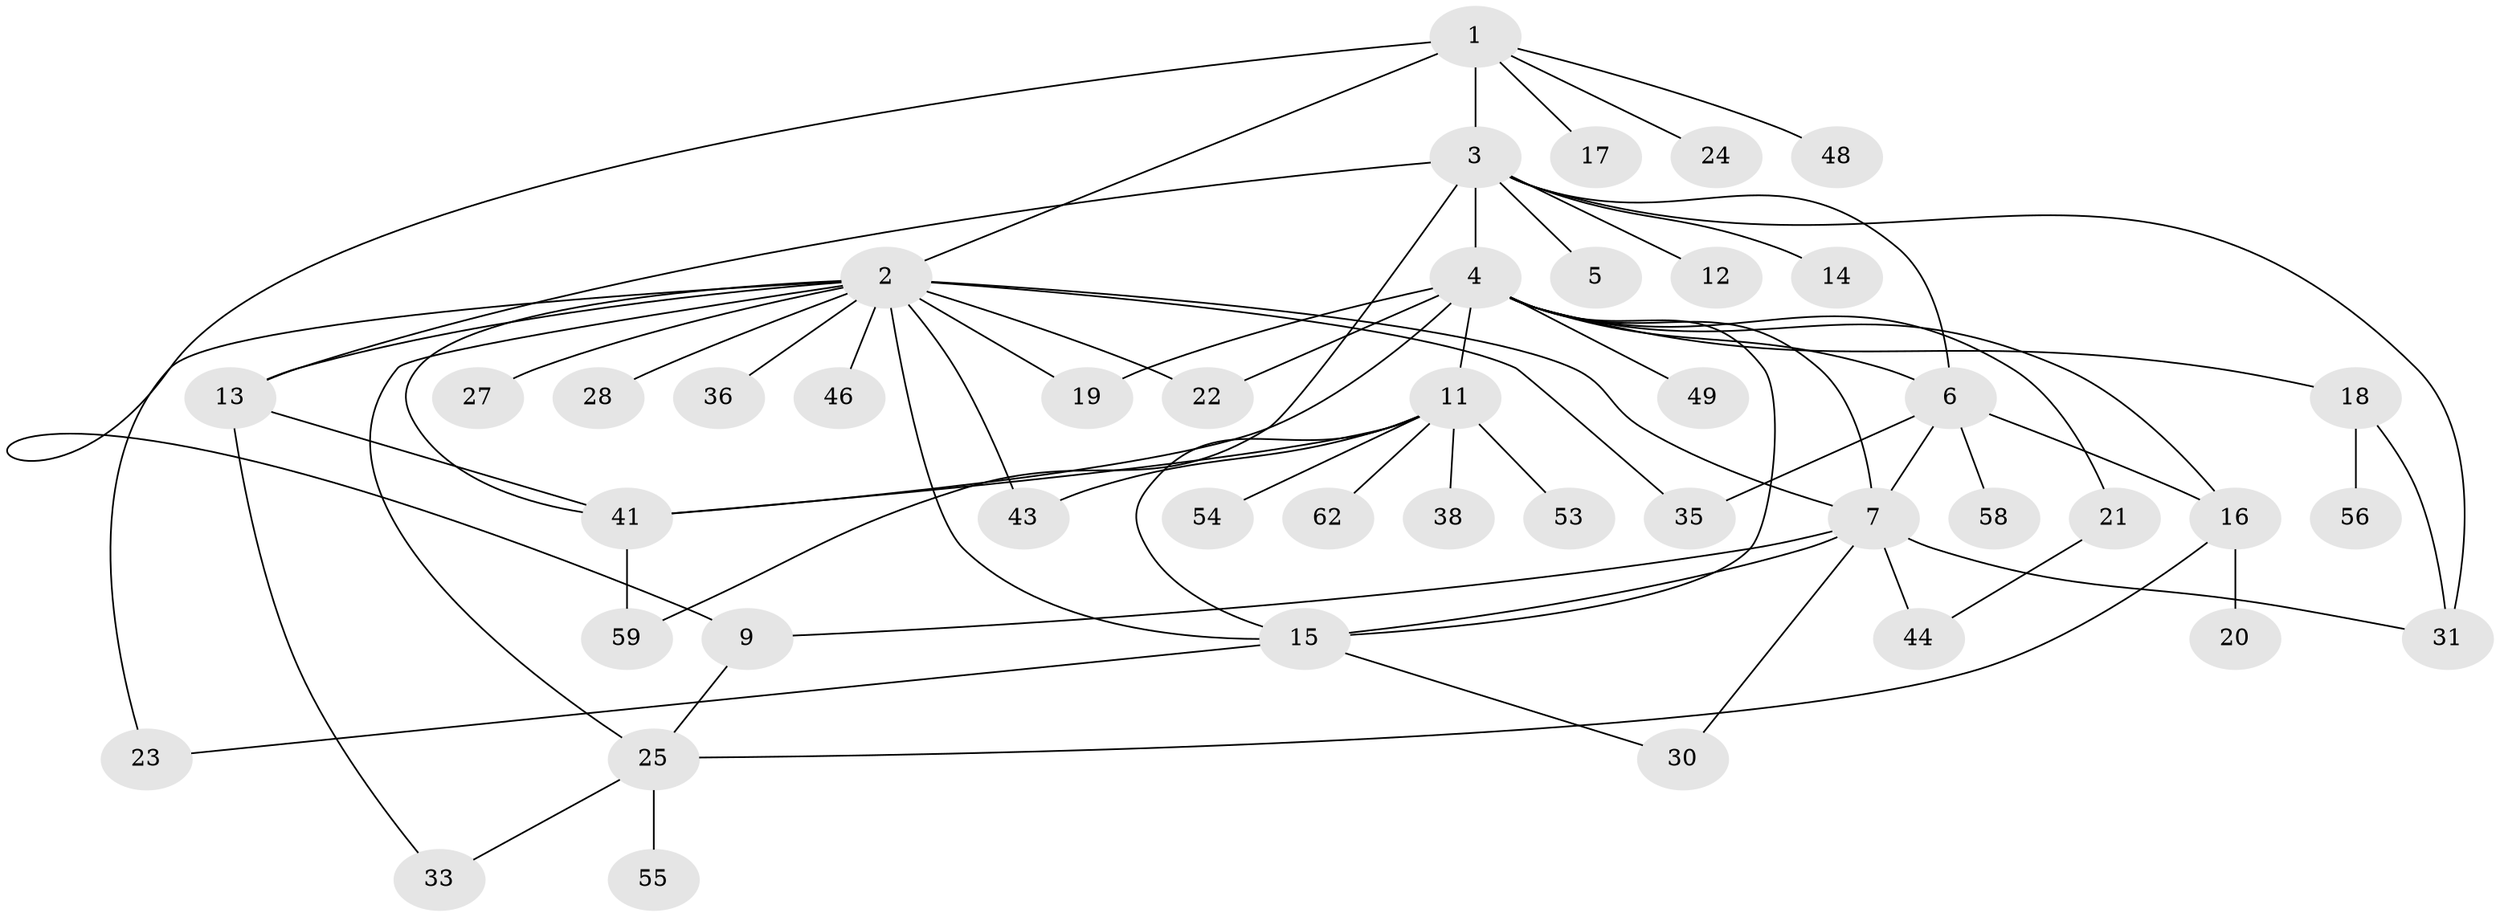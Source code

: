 // original degree distribution, {8: 0.04838709677419355, 6: 0.04838709677419355, 11: 0.016129032258064516, 1: 0.41935483870967744, 2: 0.25806451612903225, 4: 0.04838709677419355, 12: 0.016129032258064516, 9: 0.016129032258064516, 7: 0.016129032258064516, 5: 0.016129032258064516, 3: 0.0967741935483871}
// Generated by graph-tools (version 1.1) at 2025/41/03/06/25 10:41:49]
// undirected, 44 vertices, 68 edges
graph export_dot {
graph [start="1"]
  node [color=gray90,style=filled];
  1 [super="+42"];
  2 [super="+10"];
  3 [super="+61"];
  4 [super="+26"];
  5;
  6 [super="+51"];
  7 [super="+8"];
  9 [super="+57"];
  11 [super="+45"];
  12;
  13;
  14 [super="+32"];
  15 [super="+37"];
  16 [super="+60"];
  17;
  18 [super="+39"];
  19;
  20;
  21;
  22;
  23;
  24;
  25 [super="+29"];
  27 [super="+52"];
  28;
  30;
  31 [super="+34"];
  33 [super="+40"];
  35 [super="+50"];
  36;
  38;
  41 [super="+47"];
  43;
  44;
  46;
  48;
  49;
  53;
  54;
  55;
  56;
  58;
  59;
  62;
  1 -- 2 [weight=2];
  1 -- 3;
  1 -- 9;
  1 -- 17;
  1 -- 24;
  1 -- 48;
  2 -- 22;
  2 -- 27;
  2 -- 36;
  2 -- 43;
  2 -- 7;
  2 -- 41;
  2 -- 13;
  2 -- 46;
  2 -- 15;
  2 -- 19;
  2 -- 23;
  2 -- 25;
  2 -- 28;
  2 -- 35;
  3 -- 4;
  3 -- 5;
  3 -- 6;
  3 -- 12;
  3 -- 13;
  3 -- 14;
  3 -- 59;
  3 -- 31;
  4 -- 6;
  4 -- 7;
  4 -- 11;
  4 -- 16;
  4 -- 18;
  4 -- 21;
  4 -- 22;
  4 -- 41;
  4 -- 49;
  4 -- 19;
  4 -- 15;
  6 -- 7;
  6 -- 16;
  6 -- 35;
  6 -- 58;
  7 -- 15;
  7 -- 30;
  7 -- 31;
  7 -- 44;
  7 -- 9;
  9 -- 25;
  11 -- 15;
  11 -- 38;
  11 -- 41;
  11 -- 43;
  11 -- 53;
  11 -- 54;
  11 -- 62;
  13 -- 33;
  13 -- 41;
  15 -- 23;
  15 -- 30;
  16 -- 20;
  16 -- 25;
  18 -- 56;
  18 -- 31;
  21 -- 44;
  25 -- 55;
  25 -- 33;
  41 -- 59;
}
